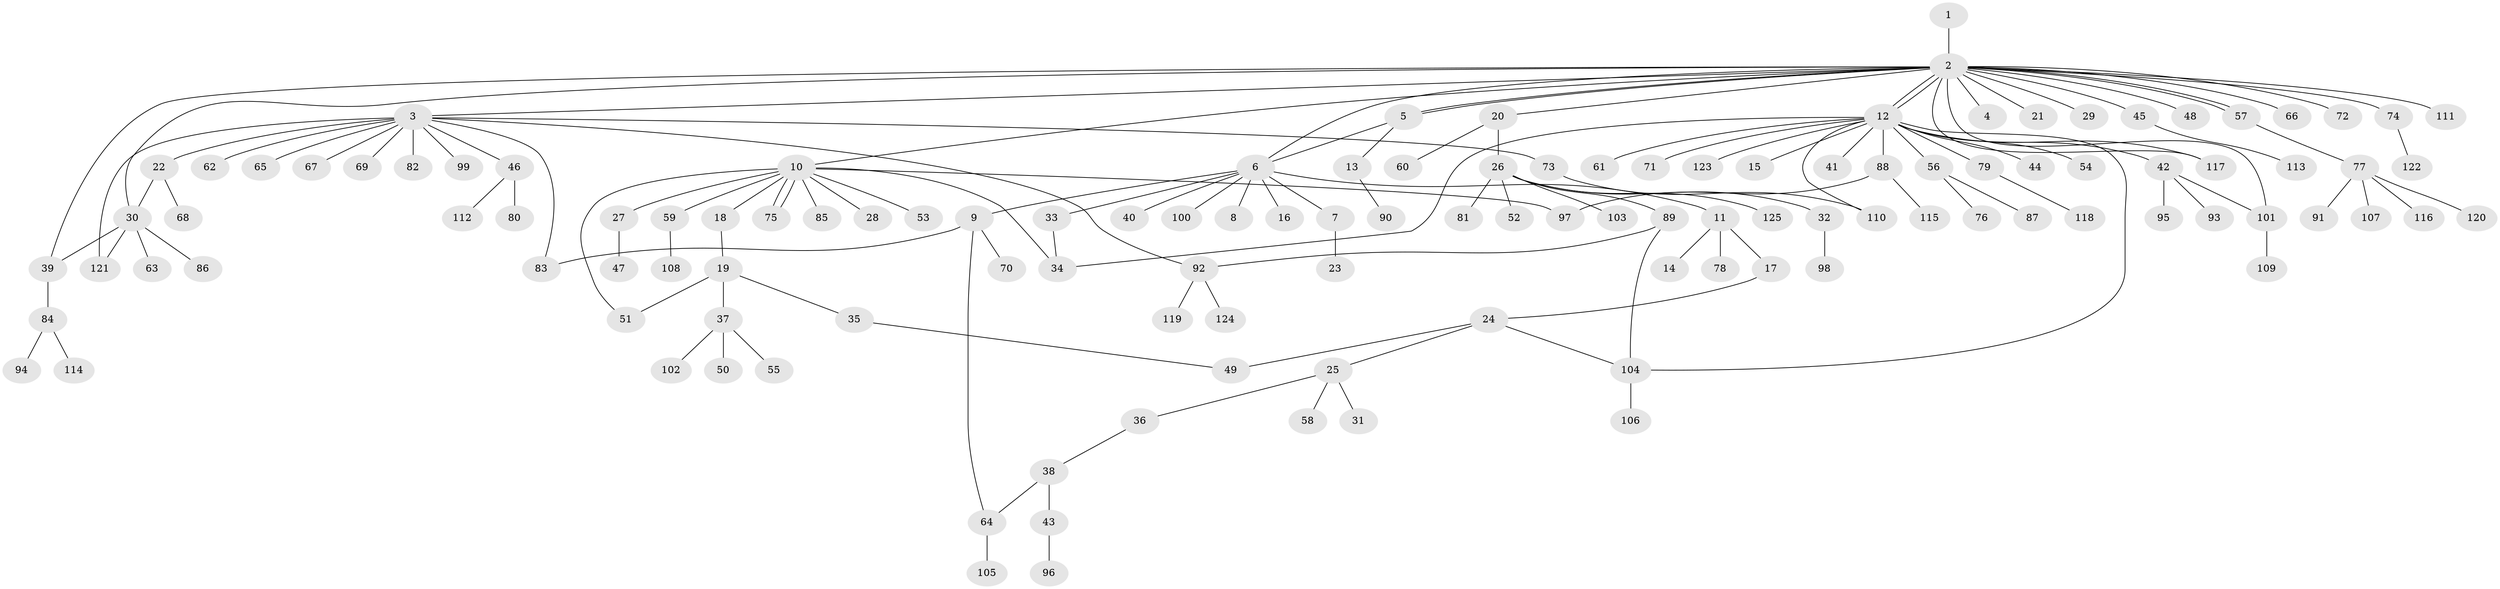 // coarse degree distribution, {1: 0.625, 22: 0.010416666666666666, 15: 0.010416666666666666, 4: 0.041666666666666664, 9: 0.010416666666666666, 2: 0.16666666666666666, 5: 0.03125, 11: 0.010416666666666666, 3: 0.0625, 18: 0.010416666666666666, 6: 0.020833333333333332}
// Generated by graph-tools (version 1.1) at 2025/23/03/03/25 07:23:53]
// undirected, 125 vertices, 145 edges
graph export_dot {
graph [start="1"]
  node [color=gray90,style=filled];
  1;
  2;
  3;
  4;
  5;
  6;
  7;
  8;
  9;
  10;
  11;
  12;
  13;
  14;
  15;
  16;
  17;
  18;
  19;
  20;
  21;
  22;
  23;
  24;
  25;
  26;
  27;
  28;
  29;
  30;
  31;
  32;
  33;
  34;
  35;
  36;
  37;
  38;
  39;
  40;
  41;
  42;
  43;
  44;
  45;
  46;
  47;
  48;
  49;
  50;
  51;
  52;
  53;
  54;
  55;
  56;
  57;
  58;
  59;
  60;
  61;
  62;
  63;
  64;
  65;
  66;
  67;
  68;
  69;
  70;
  71;
  72;
  73;
  74;
  75;
  76;
  77;
  78;
  79;
  80;
  81;
  82;
  83;
  84;
  85;
  86;
  87;
  88;
  89;
  90;
  91;
  92;
  93;
  94;
  95;
  96;
  97;
  98;
  99;
  100;
  101;
  102;
  103;
  104;
  105;
  106;
  107;
  108;
  109;
  110;
  111;
  112;
  113;
  114;
  115;
  116;
  117;
  118;
  119;
  120;
  121;
  122;
  123;
  124;
  125;
  1 -- 2;
  2 -- 3;
  2 -- 4;
  2 -- 5;
  2 -- 5;
  2 -- 6;
  2 -- 10;
  2 -- 12;
  2 -- 12;
  2 -- 20;
  2 -- 21;
  2 -- 29;
  2 -- 30;
  2 -- 39;
  2 -- 45;
  2 -- 48;
  2 -- 57;
  2 -- 57;
  2 -- 66;
  2 -- 72;
  2 -- 74;
  2 -- 101;
  2 -- 111;
  2 -- 117;
  3 -- 22;
  3 -- 46;
  3 -- 62;
  3 -- 65;
  3 -- 67;
  3 -- 69;
  3 -- 73;
  3 -- 82;
  3 -- 83;
  3 -- 92;
  3 -- 99;
  3 -- 121;
  5 -- 6;
  5 -- 13;
  6 -- 7;
  6 -- 8;
  6 -- 9;
  6 -- 11;
  6 -- 16;
  6 -- 33;
  6 -- 40;
  6 -- 100;
  7 -- 23;
  9 -- 64;
  9 -- 70;
  9 -- 83;
  10 -- 18;
  10 -- 27;
  10 -- 28;
  10 -- 34;
  10 -- 51;
  10 -- 53;
  10 -- 59;
  10 -- 75;
  10 -- 75;
  10 -- 85;
  10 -- 97;
  11 -- 14;
  11 -- 17;
  11 -- 78;
  12 -- 15;
  12 -- 34;
  12 -- 41;
  12 -- 42;
  12 -- 44;
  12 -- 54;
  12 -- 56;
  12 -- 61;
  12 -- 71;
  12 -- 79;
  12 -- 88;
  12 -- 104;
  12 -- 110;
  12 -- 117;
  12 -- 123;
  13 -- 90;
  17 -- 24;
  18 -- 19;
  19 -- 35;
  19 -- 37;
  19 -- 51;
  20 -- 26;
  20 -- 60;
  22 -- 30;
  22 -- 68;
  24 -- 25;
  24 -- 49;
  24 -- 104;
  25 -- 31;
  25 -- 36;
  25 -- 58;
  26 -- 32;
  26 -- 52;
  26 -- 81;
  26 -- 89;
  26 -- 103;
  26 -- 125;
  27 -- 47;
  30 -- 39;
  30 -- 63;
  30 -- 86;
  30 -- 121;
  32 -- 98;
  33 -- 34;
  35 -- 49;
  36 -- 38;
  37 -- 50;
  37 -- 55;
  37 -- 102;
  38 -- 43;
  38 -- 64;
  39 -- 84;
  42 -- 93;
  42 -- 95;
  42 -- 101;
  43 -- 96;
  45 -- 113;
  46 -- 80;
  46 -- 112;
  56 -- 76;
  56 -- 87;
  57 -- 77;
  59 -- 108;
  64 -- 105;
  73 -- 110;
  74 -- 122;
  77 -- 91;
  77 -- 107;
  77 -- 116;
  77 -- 120;
  79 -- 118;
  84 -- 94;
  84 -- 114;
  88 -- 97;
  88 -- 115;
  89 -- 92;
  89 -- 104;
  92 -- 119;
  92 -- 124;
  101 -- 109;
  104 -- 106;
}
